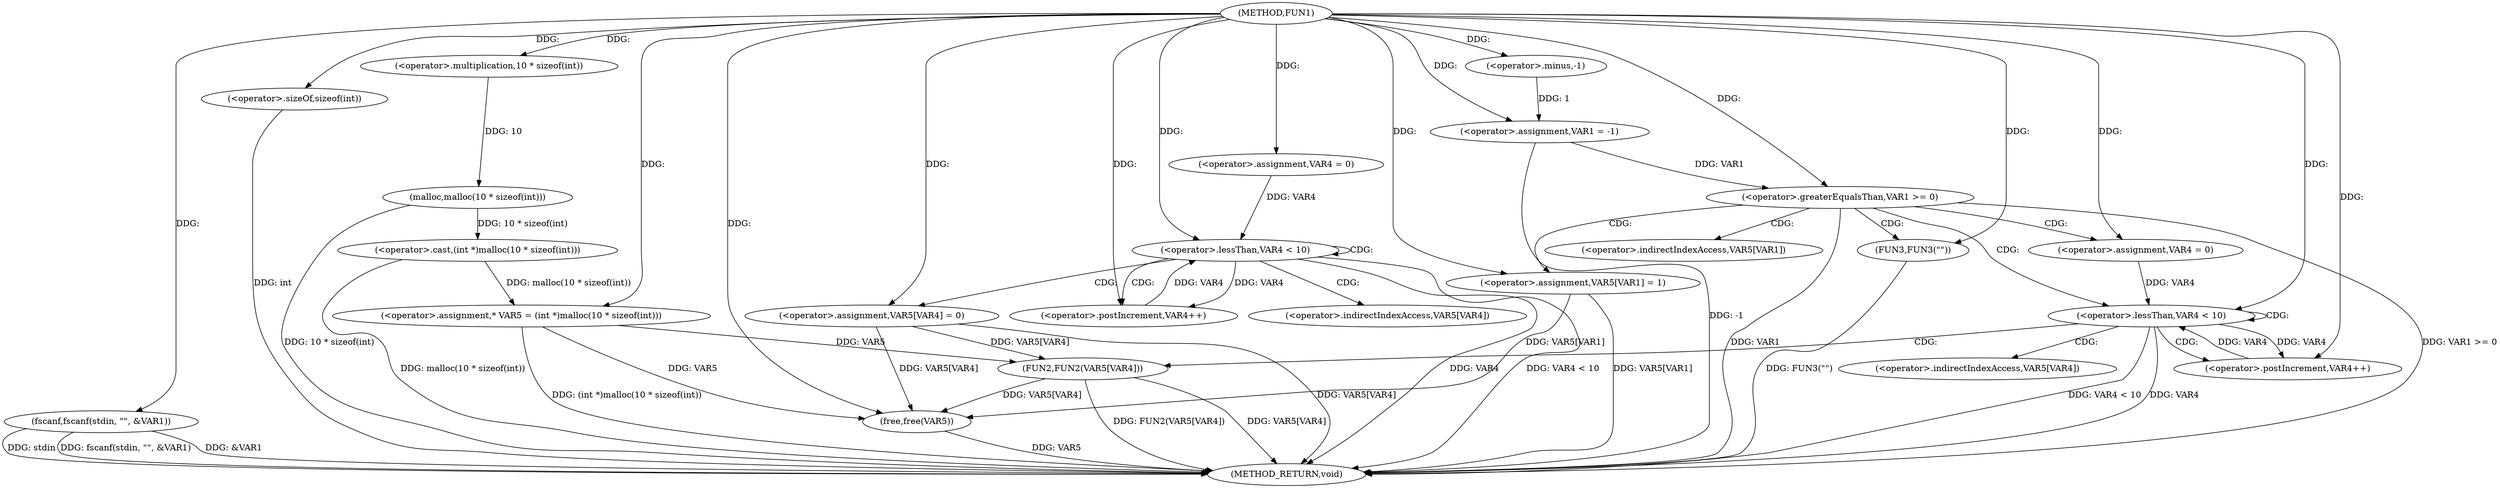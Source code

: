 digraph FUN1 {  
"1000100" [label = "(METHOD,FUN1)" ]
"1000173" [label = "(METHOD_RETURN,void)" ]
"1000103" [label = "(<operator>.assignment,VAR1 = -1)" ]
"1000105" [label = "(<operator>.minus,-1)" ]
"1000109" [label = "(fscanf,fscanf(stdin, \"\", &VAR1))" ]
"1000119" [label = "(<operator>.assignment,* VAR5 = (int *)malloc(10 * sizeof(int)))" ]
"1000121" [label = "(<operator>.cast,(int *)malloc(10 * sizeof(int)))" ]
"1000123" [label = "(malloc,malloc(10 * sizeof(int)))" ]
"1000124" [label = "(<operator>.multiplication,10 * sizeof(int))" ]
"1000126" [label = "(<operator>.sizeOf,sizeof(int))" ]
"1000129" [label = "(<operator>.assignment,VAR4 = 0)" ]
"1000132" [label = "(<operator>.lessThan,VAR4 < 10)" ]
"1000135" [label = "(<operator>.postIncrement,VAR4++)" ]
"1000138" [label = "(<operator>.assignment,VAR5[VAR4] = 0)" ]
"1000144" [label = "(<operator>.greaterEqualsThan,VAR1 >= 0)" ]
"1000148" [label = "(<operator>.assignment,VAR5[VAR1] = 1)" ]
"1000154" [label = "(<operator>.assignment,VAR4 = 0)" ]
"1000157" [label = "(<operator>.lessThan,VAR4 < 10)" ]
"1000160" [label = "(<operator>.postIncrement,VAR4++)" ]
"1000163" [label = "(FUN2,FUN2(VAR5[VAR4]))" ]
"1000169" [label = "(FUN3,FUN3(\"\"))" ]
"1000171" [label = "(free,free(VAR5))" ]
"1000139" [label = "(<operator>.indirectIndexAccess,VAR5[VAR4])" ]
"1000149" [label = "(<operator>.indirectIndexAccess,VAR5[VAR1])" ]
"1000164" [label = "(<operator>.indirectIndexAccess,VAR5[VAR4])" ]
  "1000171" -> "1000173"  [ label = "DDG: VAR5"] 
  "1000169" -> "1000173"  [ label = "DDG: FUN3(\"\")"] 
  "1000157" -> "1000173"  [ label = "DDG: VAR4 < 10"] 
  "1000103" -> "1000173"  [ label = "DDG: -1"] 
  "1000119" -> "1000173"  [ label = "DDG: (int *)malloc(10 * sizeof(int))"] 
  "1000126" -> "1000173"  [ label = "DDG: int"] 
  "1000163" -> "1000173"  [ label = "DDG: FUN2(VAR5[VAR4])"] 
  "1000109" -> "1000173"  [ label = "DDG: fscanf(stdin, \"\", &VAR1)"] 
  "1000123" -> "1000173"  [ label = "DDG: 10 * sizeof(int)"] 
  "1000163" -> "1000173"  [ label = "DDG: VAR5[VAR4]"] 
  "1000121" -> "1000173"  [ label = "DDG: malloc(10 * sizeof(int))"] 
  "1000132" -> "1000173"  [ label = "DDG: VAR4 < 10"] 
  "1000138" -> "1000173"  [ label = "DDG: VAR5[VAR4]"] 
  "1000144" -> "1000173"  [ label = "DDG: VAR1 >= 0"] 
  "1000157" -> "1000173"  [ label = "DDG: VAR4"] 
  "1000148" -> "1000173"  [ label = "DDG: VAR5[VAR1]"] 
  "1000132" -> "1000173"  [ label = "DDG: VAR4"] 
  "1000109" -> "1000173"  [ label = "DDG: &VAR1"] 
  "1000109" -> "1000173"  [ label = "DDG: stdin"] 
  "1000144" -> "1000173"  [ label = "DDG: VAR1"] 
  "1000105" -> "1000103"  [ label = "DDG: 1"] 
  "1000100" -> "1000103"  [ label = "DDG: "] 
  "1000100" -> "1000105"  [ label = "DDG: "] 
  "1000100" -> "1000109"  [ label = "DDG: "] 
  "1000121" -> "1000119"  [ label = "DDG: malloc(10 * sizeof(int))"] 
  "1000100" -> "1000119"  [ label = "DDG: "] 
  "1000123" -> "1000121"  [ label = "DDG: 10 * sizeof(int)"] 
  "1000124" -> "1000123"  [ label = "DDG: 10"] 
  "1000100" -> "1000124"  [ label = "DDG: "] 
  "1000100" -> "1000126"  [ label = "DDG: "] 
  "1000100" -> "1000129"  [ label = "DDG: "] 
  "1000129" -> "1000132"  [ label = "DDG: VAR4"] 
  "1000135" -> "1000132"  [ label = "DDG: VAR4"] 
  "1000100" -> "1000132"  [ label = "DDG: "] 
  "1000132" -> "1000135"  [ label = "DDG: VAR4"] 
  "1000100" -> "1000135"  [ label = "DDG: "] 
  "1000100" -> "1000138"  [ label = "DDG: "] 
  "1000103" -> "1000144"  [ label = "DDG: VAR1"] 
  "1000100" -> "1000144"  [ label = "DDG: "] 
  "1000100" -> "1000148"  [ label = "DDG: "] 
  "1000100" -> "1000154"  [ label = "DDG: "] 
  "1000154" -> "1000157"  [ label = "DDG: VAR4"] 
  "1000160" -> "1000157"  [ label = "DDG: VAR4"] 
  "1000100" -> "1000157"  [ label = "DDG: "] 
  "1000157" -> "1000160"  [ label = "DDG: VAR4"] 
  "1000100" -> "1000160"  [ label = "DDG: "] 
  "1000138" -> "1000163"  [ label = "DDG: VAR5[VAR4]"] 
  "1000119" -> "1000163"  [ label = "DDG: VAR5"] 
  "1000100" -> "1000169"  [ label = "DDG: "] 
  "1000163" -> "1000171"  [ label = "DDG: VAR5[VAR4]"] 
  "1000138" -> "1000171"  [ label = "DDG: VAR5[VAR4]"] 
  "1000148" -> "1000171"  [ label = "DDG: VAR5[VAR1]"] 
  "1000119" -> "1000171"  [ label = "DDG: VAR5"] 
  "1000100" -> "1000171"  [ label = "DDG: "] 
  "1000132" -> "1000132"  [ label = "CDG: "] 
  "1000132" -> "1000139"  [ label = "CDG: "] 
  "1000132" -> "1000135"  [ label = "CDG: "] 
  "1000132" -> "1000138"  [ label = "CDG: "] 
  "1000144" -> "1000154"  [ label = "CDG: "] 
  "1000144" -> "1000148"  [ label = "CDG: "] 
  "1000144" -> "1000157"  [ label = "CDG: "] 
  "1000144" -> "1000149"  [ label = "CDG: "] 
  "1000144" -> "1000169"  [ label = "CDG: "] 
  "1000157" -> "1000163"  [ label = "CDG: "] 
  "1000157" -> "1000164"  [ label = "CDG: "] 
  "1000157" -> "1000160"  [ label = "CDG: "] 
  "1000157" -> "1000157"  [ label = "CDG: "] 
}

